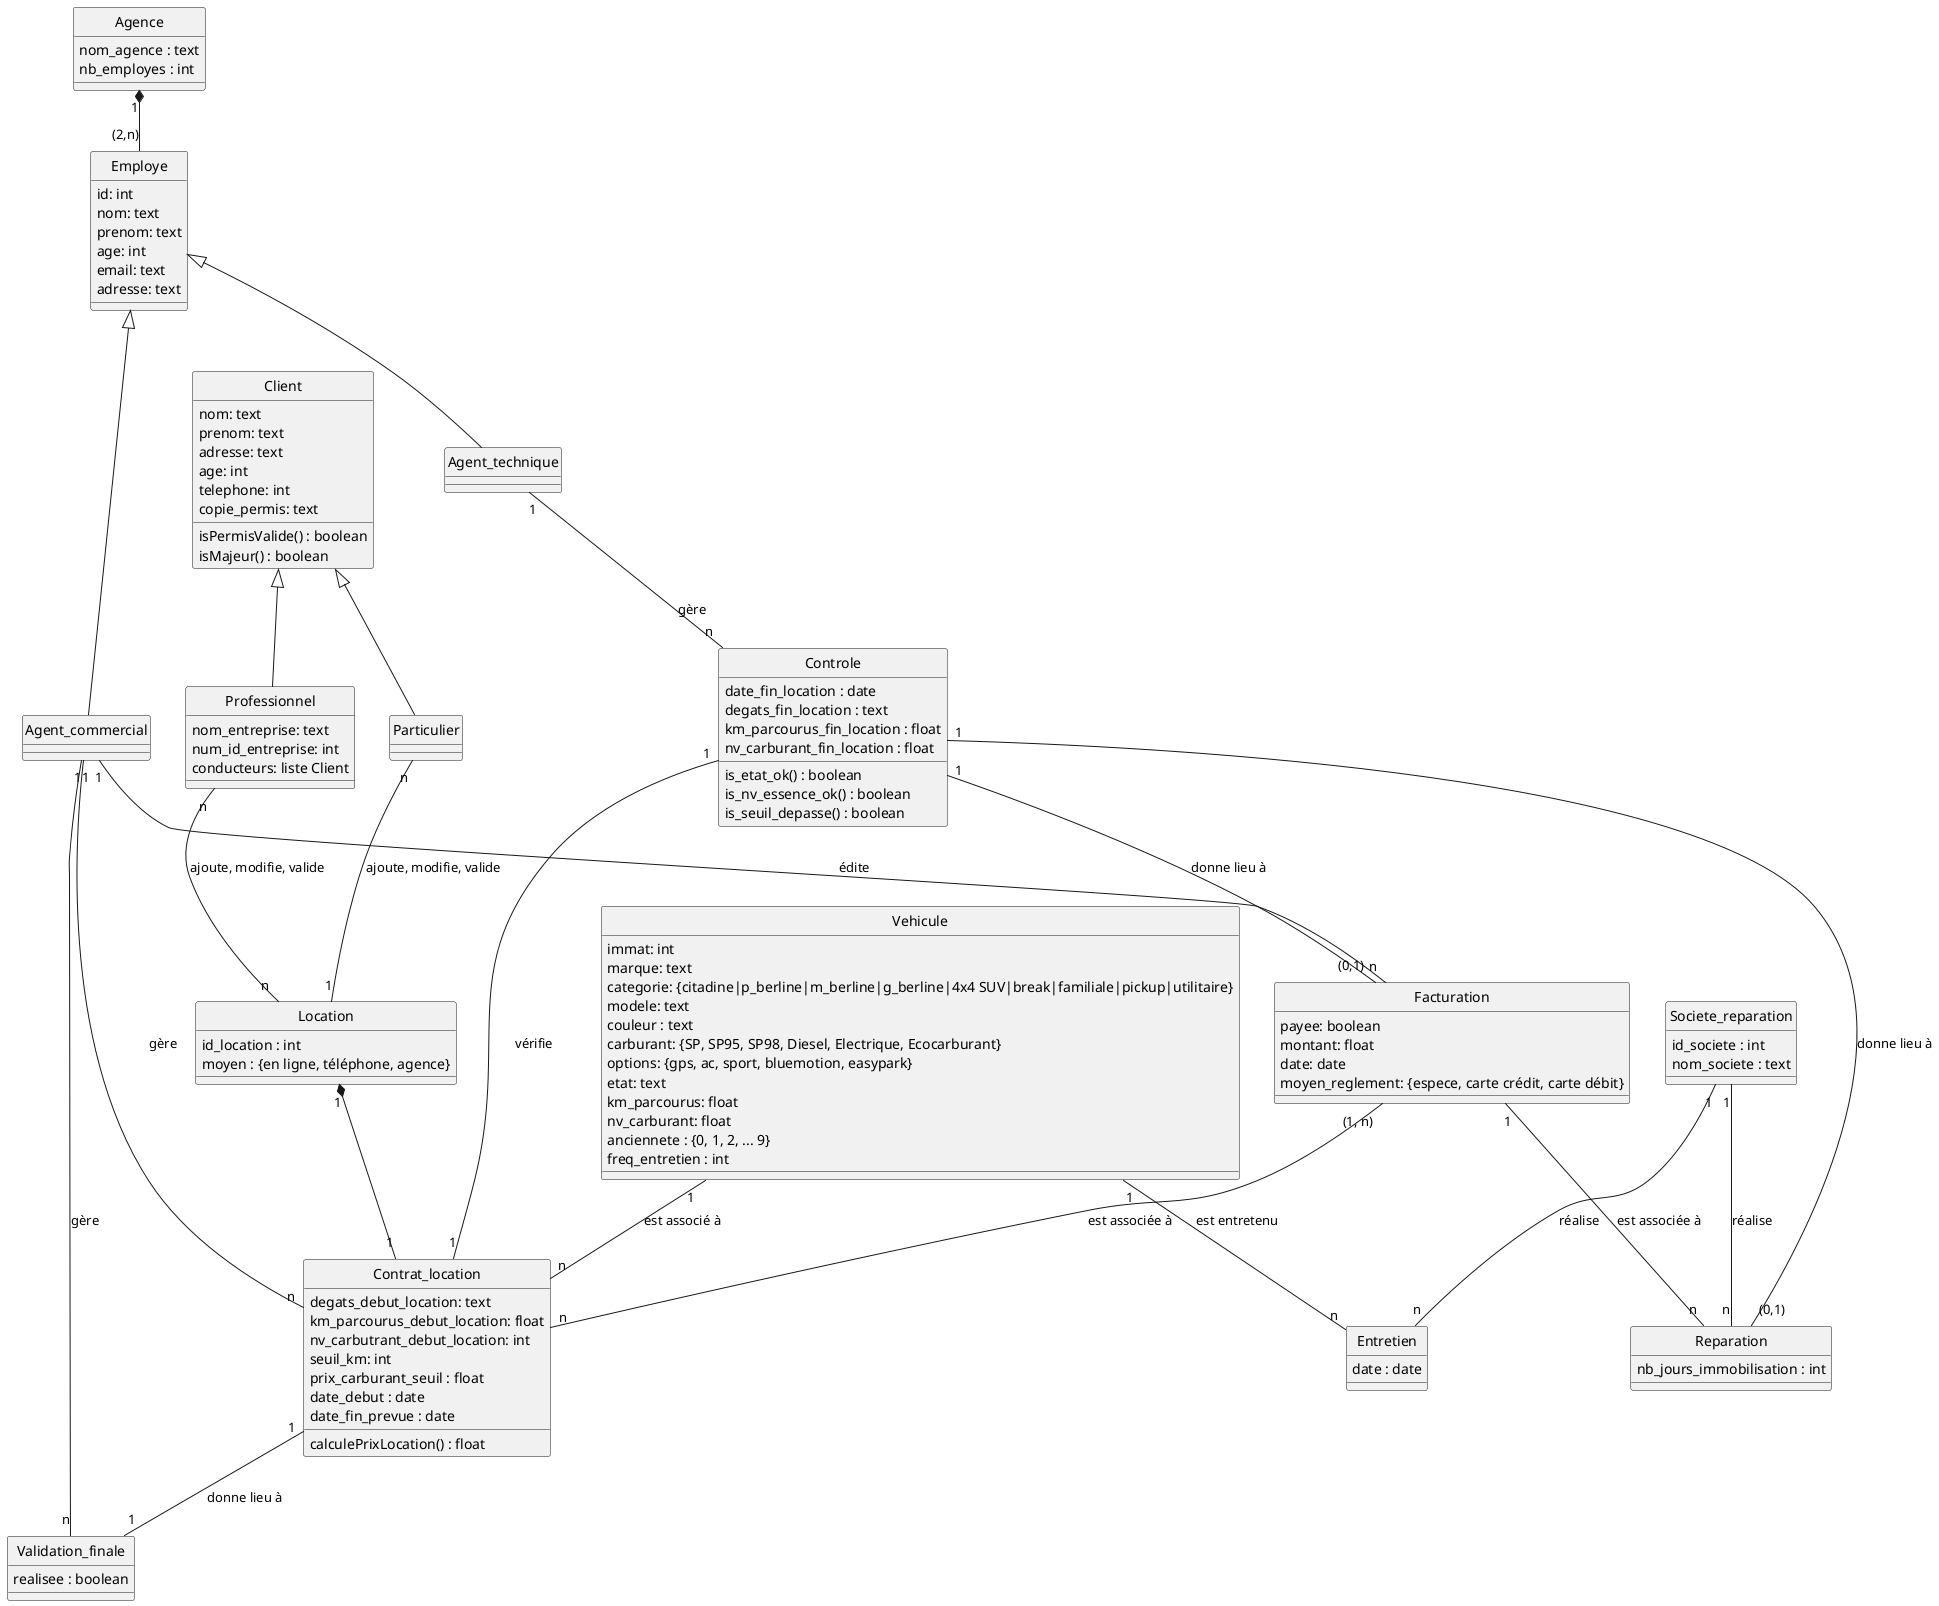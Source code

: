 @startuml
hide circle

class Vehicule{
  immat: int
  marque: text
  categorie: {citadine|p_berline|m_berline|g_berline|4x4 SUV|break|familiale|pickup|utilitaire}
  modele: text
  couleur : text
  carburant: {SP, SP95, SP98, Diesel, Electrique, Ecocarburant}
  options: {gps, ac, sport, bluemotion, easypark}
  etat: text
  km_parcourus: float
  nv_carburant: float
  anciennete : {0, 1, 2, ... 9}
  freq_entretien : int
}

class Agence{
  nom_agence : text
  nb_employes : int
}

class Employe{
  id: int
  nom: text
  prenom: text
  age: int
  email: text
  adresse: text
}

class Agent_commercial{}

class Agent_technique{}

class Societe_reparation{
  id_societe : int
  nom_societe : text
}

class Client{
  nom: text
  prenom: text
  adresse: text
  age: int
  telephone: int
  copie_permis: text
  isPermisValide() : boolean
  isMajeur() : boolean 
}

class Particulier{}

class Professionnel{
  nom_entreprise: text
  num_id_entreprise: int
  conducteurs: liste Client
}

class Location{
  id_location : int
  moyen : {en ligne, téléphone, agence}
}

class Contrat_location{
  degats_debut_location: text
  km_parcourus_debut_location: float
  nv_carbutrant_debut_location: int
  seuil_km: int
  prix_carburant_seuil : float
  date_debut : date
  date_fin_prevue : date
  calculePrixLocation() : float
}

class Facturation{
  payee: boolean
  montant: float
  date: date
  moyen_reglement: {espece, carte crédit, carte débit}
}

class Validation_finale{
  realisee : boolean
}

class Entretien{
  date : date
}

class Controle{
  date_fin_location : date
  degats_fin_location : text
  km_parcourus_fin_location : float
  nv_carburant_fin_location : float
  is_etat_ok() : boolean 
  is_nv_essence_ok() : boolean
  is_seuil_depasse() : boolean
}

class Reparation{
  nb_jours_immobilisation : int
}

Location "1" *-- "1" Contrat_location
Agence "1" *-- "(2,n)" Employe

Employe <|-- Agent_technique
Employe <|-- Agent_commercial

Client <|-- Particulier
Client <|-- Professionnel

Particulier "n" -- "1" Location : ajoute, modifie, valide
Professionnel "n" -- "n" Location : ajoute, modifie, valide

Agent_commercial "1" -- "n" Contrat_location : gère 
Agent_commercial "1" -- "n" Facturation : édite
Agent_commercial "1" -- "n" Validation_finale : gère

Agent_technique "1" -- "n" Controle : gère

Contrat_location "1" -- "1" Validation_finale : donne lieu à

Vehicule "1" -- "n" Contrat_location : est associé à  
Vehicule "1" -- "n" Entretien : est entretenu

Facturation "1" -- "n" Reparation : est associée à
Facturation "(1, n)" -- "n" Contrat_location : est associée à

Controle "1" -- "1" Contrat_location : vérifie
Controle "1" -- "(0,1)" Reparation : donne lieu à 
Controle "1" -- "(0,1)" Facturation : donne lieu à 

Societe_reparation "1" -- "n" Entretien : réalise
Societe_reparation "1" -- "n" Reparation : réalise

@enduml
